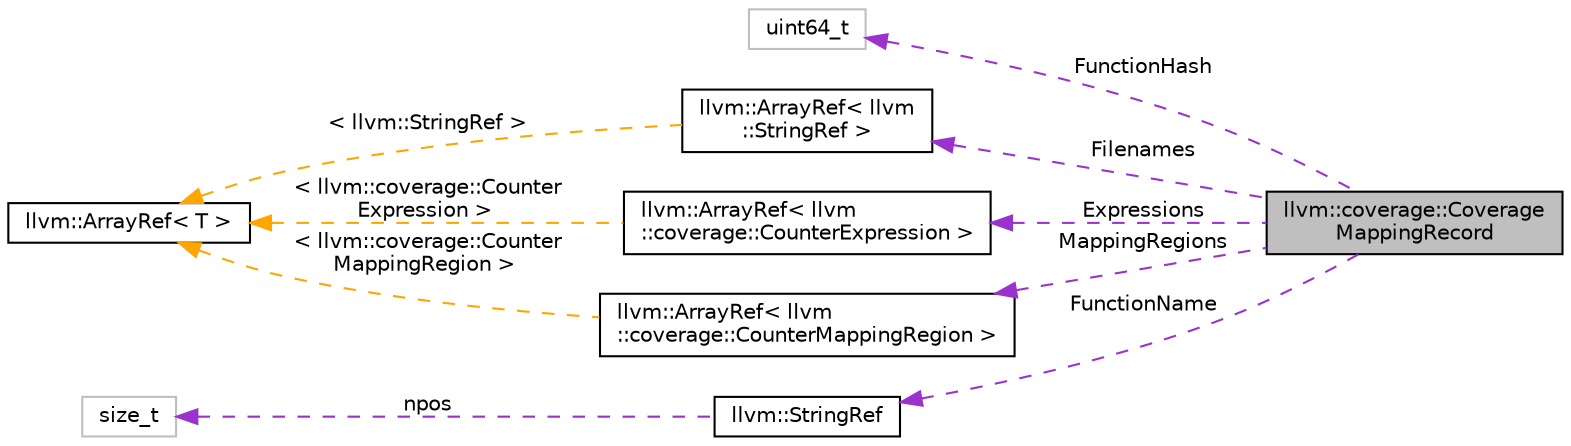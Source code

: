 digraph "llvm::coverage::CoverageMappingRecord"
{
 // LATEX_PDF_SIZE
  bgcolor="transparent";
  edge [fontname="Helvetica",fontsize="10",labelfontname="Helvetica",labelfontsize="10"];
  node [fontname="Helvetica",fontsize="10",shape=record];
  rankdir="LR";
  Node1 [label="llvm::coverage::Coverage\lMappingRecord",height=0.2,width=0.4,color="black", fillcolor="grey75", style="filled", fontcolor="black",tooltip="Coverage mapping information for a single function."];
  Node2 -> Node1 [dir="back",color="darkorchid3",fontsize="10",style="dashed",label=" FunctionHash" ,fontname="Helvetica"];
  Node2 [label="uint64_t",height=0.2,width=0.4,color="grey75",tooltip=" "];
  Node3 -> Node1 [dir="back",color="darkorchid3",fontsize="10",style="dashed",label=" Filenames" ,fontname="Helvetica"];
  Node3 [label="llvm::ArrayRef\< llvm\l::StringRef \>",height=0.2,width=0.4,color="black",URL="$classllvm_1_1ArrayRef.html",tooltip=" "];
  Node4 -> Node3 [dir="back",color="orange",fontsize="10",style="dashed",label=" \< llvm::StringRef \>" ,fontname="Helvetica"];
  Node4 [label="llvm::ArrayRef\< T \>",height=0.2,width=0.4,color="black",URL="$classllvm_1_1ArrayRef.html",tooltip="ArrayRef - Represent a constant reference to an array (0 or more elements consecutively in memory),..."];
  Node5 -> Node1 [dir="back",color="darkorchid3",fontsize="10",style="dashed",label=" Expressions" ,fontname="Helvetica"];
  Node5 [label="llvm::ArrayRef\< llvm\l::coverage::CounterExpression \>",height=0.2,width=0.4,color="black",URL="$classllvm_1_1ArrayRef.html",tooltip=" "];
  Node4 -> Node5 [dir="back",color="orange",fontsize="10",style="dashed",label=" \< llvm::coverage::Counter\lExpression \>" ,fontname="Helvetica"];
  Node6 -> Node1 [dir="back",color="darkorchid3",fontsize="10",style="dashed",label=" MappingRegions" ,fontname="Helvetica"];
  Node6 [label="llvm::ArrayRef\< llvm\l::coverage::CounterMappingRegion \>",height=0.2,width=0.4,color="black",URL="$classllvm_1_1ArrayRef.html",tooltip=" "];
  Node4 -> Node6 [dir="back",color="orange",fontsize="10",style="dashed",label=" \< llvm::coverage::Counter\lMappingRegion \>" ,fontname="Helvetica"];
  Node7 -> Node1 [dir="back",color="darkorchid3",fontsize="10",style="dashed",label=" FunctionName" ,fontname="Helvetica"];
  Node7 [label="llvm::StringRef",height=0.2,width=0.4,color="black",URL="$classllvm_1_1StringRef.html",tooltip="StringRef - Represent a constant reference to a string, i.e."];
  Node8 -> Node7 [dir="back",color="darkorchid3",fontsize="10",style="dashed",label=" npos" ,fontname="Helvetica"];
  Node8 [label="size_t",height=0.2,width=0.4,color="grey75",tooltip=" "];
}
